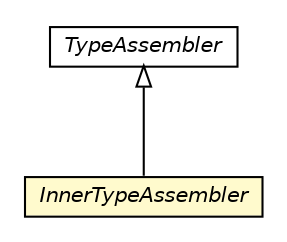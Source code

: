 #!/usr/local/bin/dot
#
# Class diagram 
# Generated by UMLGraph version R5_6-24-gf6e263 (http://www.umlgraph.org/)
#

digraph G {
	edge [fontname="Helvetica",fontsize=10,labelfontname="Helvetica",labelfontsize=10];
	node [fontname="Helvetica",fontsize=10,shape=plaintext];
	nodesep=0.25;
	ranksep=0.5;
	// io.reinert.requestor.gwtjackson.rebind.codegen.TypeAssembler
	c37166 [label=<<table title="io.reinert.requestor.gwtjackson.rebind.codegen.TypeAssembler" border="0" cellborder="1" cellspacing="0" cellpadding="2" port="p" href="./TypeAssembler.html">
		<tr><td><table border="0" cellspacing="0" cellpadding="1">
<tr><td align="center" balign="center"><font face="Helvetica-Oblique"> TypeAssembler </font></td></tr>
		</table></td></tr>
		</table>>, URL="./TypeAssembler.html", fontname="Helvetica", fontcolor="black", fontsize=10.0];
	// io.reinert.requestor.gwtjackson.rebind.codegen.InnerTypeAssembler
	c37169 [label=<<table title="io.reinert.requestor.gwtjackson.rebind.codegen.InnerTypeAssembler" border="0" cellborder="1" cellspacing="0" cellpadding="2" port="p" bgcolor="lemonChiffon" href="./InnerTypeAssembler.html">
		<tr><td><table border="0" cellspacing="0" cellpadding="1">
<tr><td align="center" balign="center"><font face="Helvetica-Oblique"> InnerTypeAssembler </font></td></tr>
		</table></td></tr>
		</table>>, URL="./InnerTypeAssembler.html", fontname="Helvetica", fontcolor="black", fontsize=10.0];
	//io.reinert.requestor.gwtjackson.rebind.codegen.InnerTypeAssembler extends io.reinert.requestor.gwtjackson.rebind.codegen.TypeAssembler
	c37166:p -> c37169:p [dir=back,arrowtail=empty];
}

